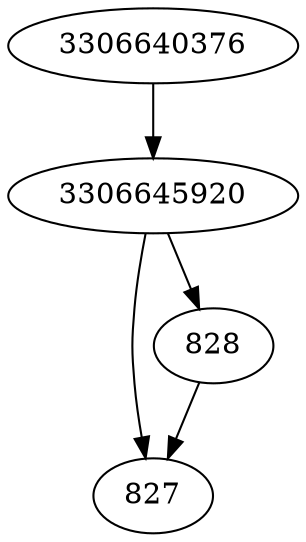 strict digraph  {
3306640376;
827;
828;
3306645920;
3306640376 -> 3306645920;
828 -> 827;
3306645920 -> 827;
3306645920 -> 828;
}
